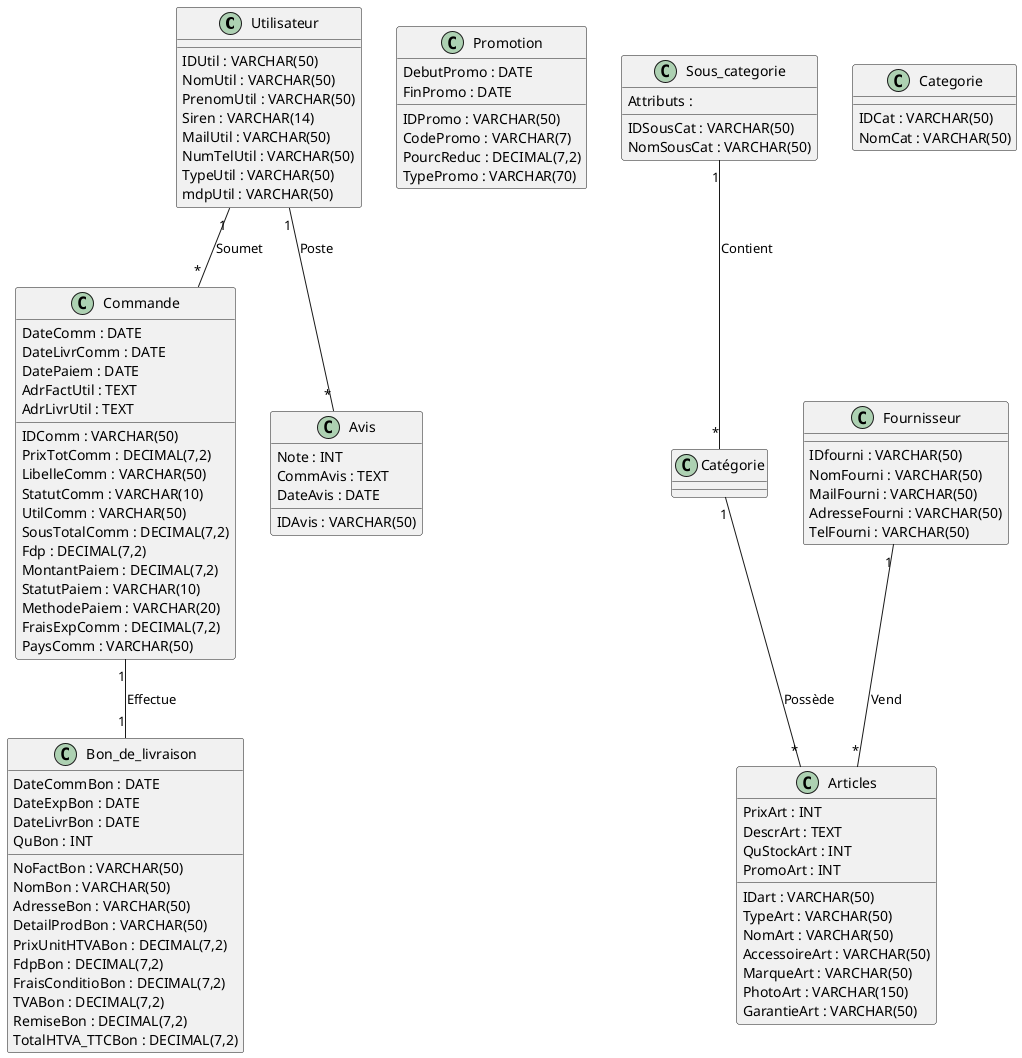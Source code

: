 @startuml VillageGreen
        
class Utilisateur {
        IDUtil : VARCHAR(50)
        NomUtil : VARCHAR(50)
        PrenomUtil : VARCHAR(50)
        Siren : VARCHAR(14)
        MailUtil : VARCHAR(50)
        NumTelUtil : VARCHAR(50)
        TypeUtil : VARCHAR(50)
        mdpUtil : VARCHAR(50)
    }

class Commande {
        IDComm : VARCHAR(50)
        DateComm : DATE
        DateLivrComm : DATE
        PrixTotComm : DECIMAL(7,2)
        LibelleComm : VARCHAR(50)
        StatutComm : VARCHAR(10)
        UtilComm : VARCHAR(50)
        SousTotalComm : DECIMAL(7,2)
        Fdp : DECIMAL(7,2)
        MontantPaiem : DECIMAL(7,2)
        DatePaiem : DATE
        StatutPaiem : VARCHAR(10)
        MethodePaiem : VARCHAR(20)
        AdrFactUtil : TEXT
        AdrLivrUtil : TEXT
        FraisExpComm : DECIMAL(7,2)
        PaysComm : VARCHAR(50)
    }

Class Avis {
        IDAvis : VARCHAR(50)
        Note : INT
        CommAvis : TEXT
        DateAvis : DATE
    }

Class Promotion {
        IDPromo : VARCHAR(50)
        CodePromo : VARCHAR(7)
        PourcReduc : DECIMAL(7,2)
        DebutPromo : DATE
        FinPromo : DATE
        TypePromo : VARCHAR(70)
    }

Class Bon_de_livraison {
        NoFactBon : VARCHAR(50)
        NomBon : VARCHAR(50)
        AdresseBon : VARCHAR(50)
        DateCommBon : DATE
        DateExpBon : DATE
        DateLivrBon : DATE
        DetailProdBon : VARCHAR(50)
        QuBon : INT
        PrixUnitHTVABon : DECIMAL(7,2)
        FdpBon : DECIMAL(7,2)
        FraisConditioBon : DECIMAL(7,2)
        TVABon : DECIMAL(7,2)
        RemiseBon : DECIMAL(7,2)
        TotalHTVA_TTCBon : DECIMAL(7,2)
    }

Class Sous_categorie {

    Attributs :
        IDSousCat : VARCHAR(50)
        NomSousCat : VARCHAR(50)
    }

Class Fournisseur {
        IDfourni : VARCHAR(50)
        NomFourni : VARCHAR(50)
        MailFourni : VARCHAR(50)
        AdresseFourni : VARCHAR(50)
        TelFourni : VARCHAR(50)
    }


Class Categorie {
        IDCat : VARCHAR(50)
        NomCat : VARCHAR(50)
    }

Class Articles {
        IDart : VARCHAR(50)
        TypeArt : VARCHAR(50)
        NomArt : VARCHAR(50)
        AccessoireArt : VARCHAR(50)
        PrixArt : INT
        MarqueArt : VARCHAR(50)
        DescrArt : TEXT
        QuStockArt : INT
        PhotoArt : VARCHAR(150)
        GarantieArt : VARCHAR(50)
        PromoArt : INT
    }

Utilisateur "1" -- "*" Commande :  Soumet
Utilisateur "1" -- "*" Avis : Poste
Commande "1" -- "1" Bon_de_livraison : Effectue
Sous_categorie "1" -- "*" Catégorie : Contient
Fournisseur "1" -- "*" Articles : Vend
Catégorie "1" -- "*" Articles : Possède

@enduml